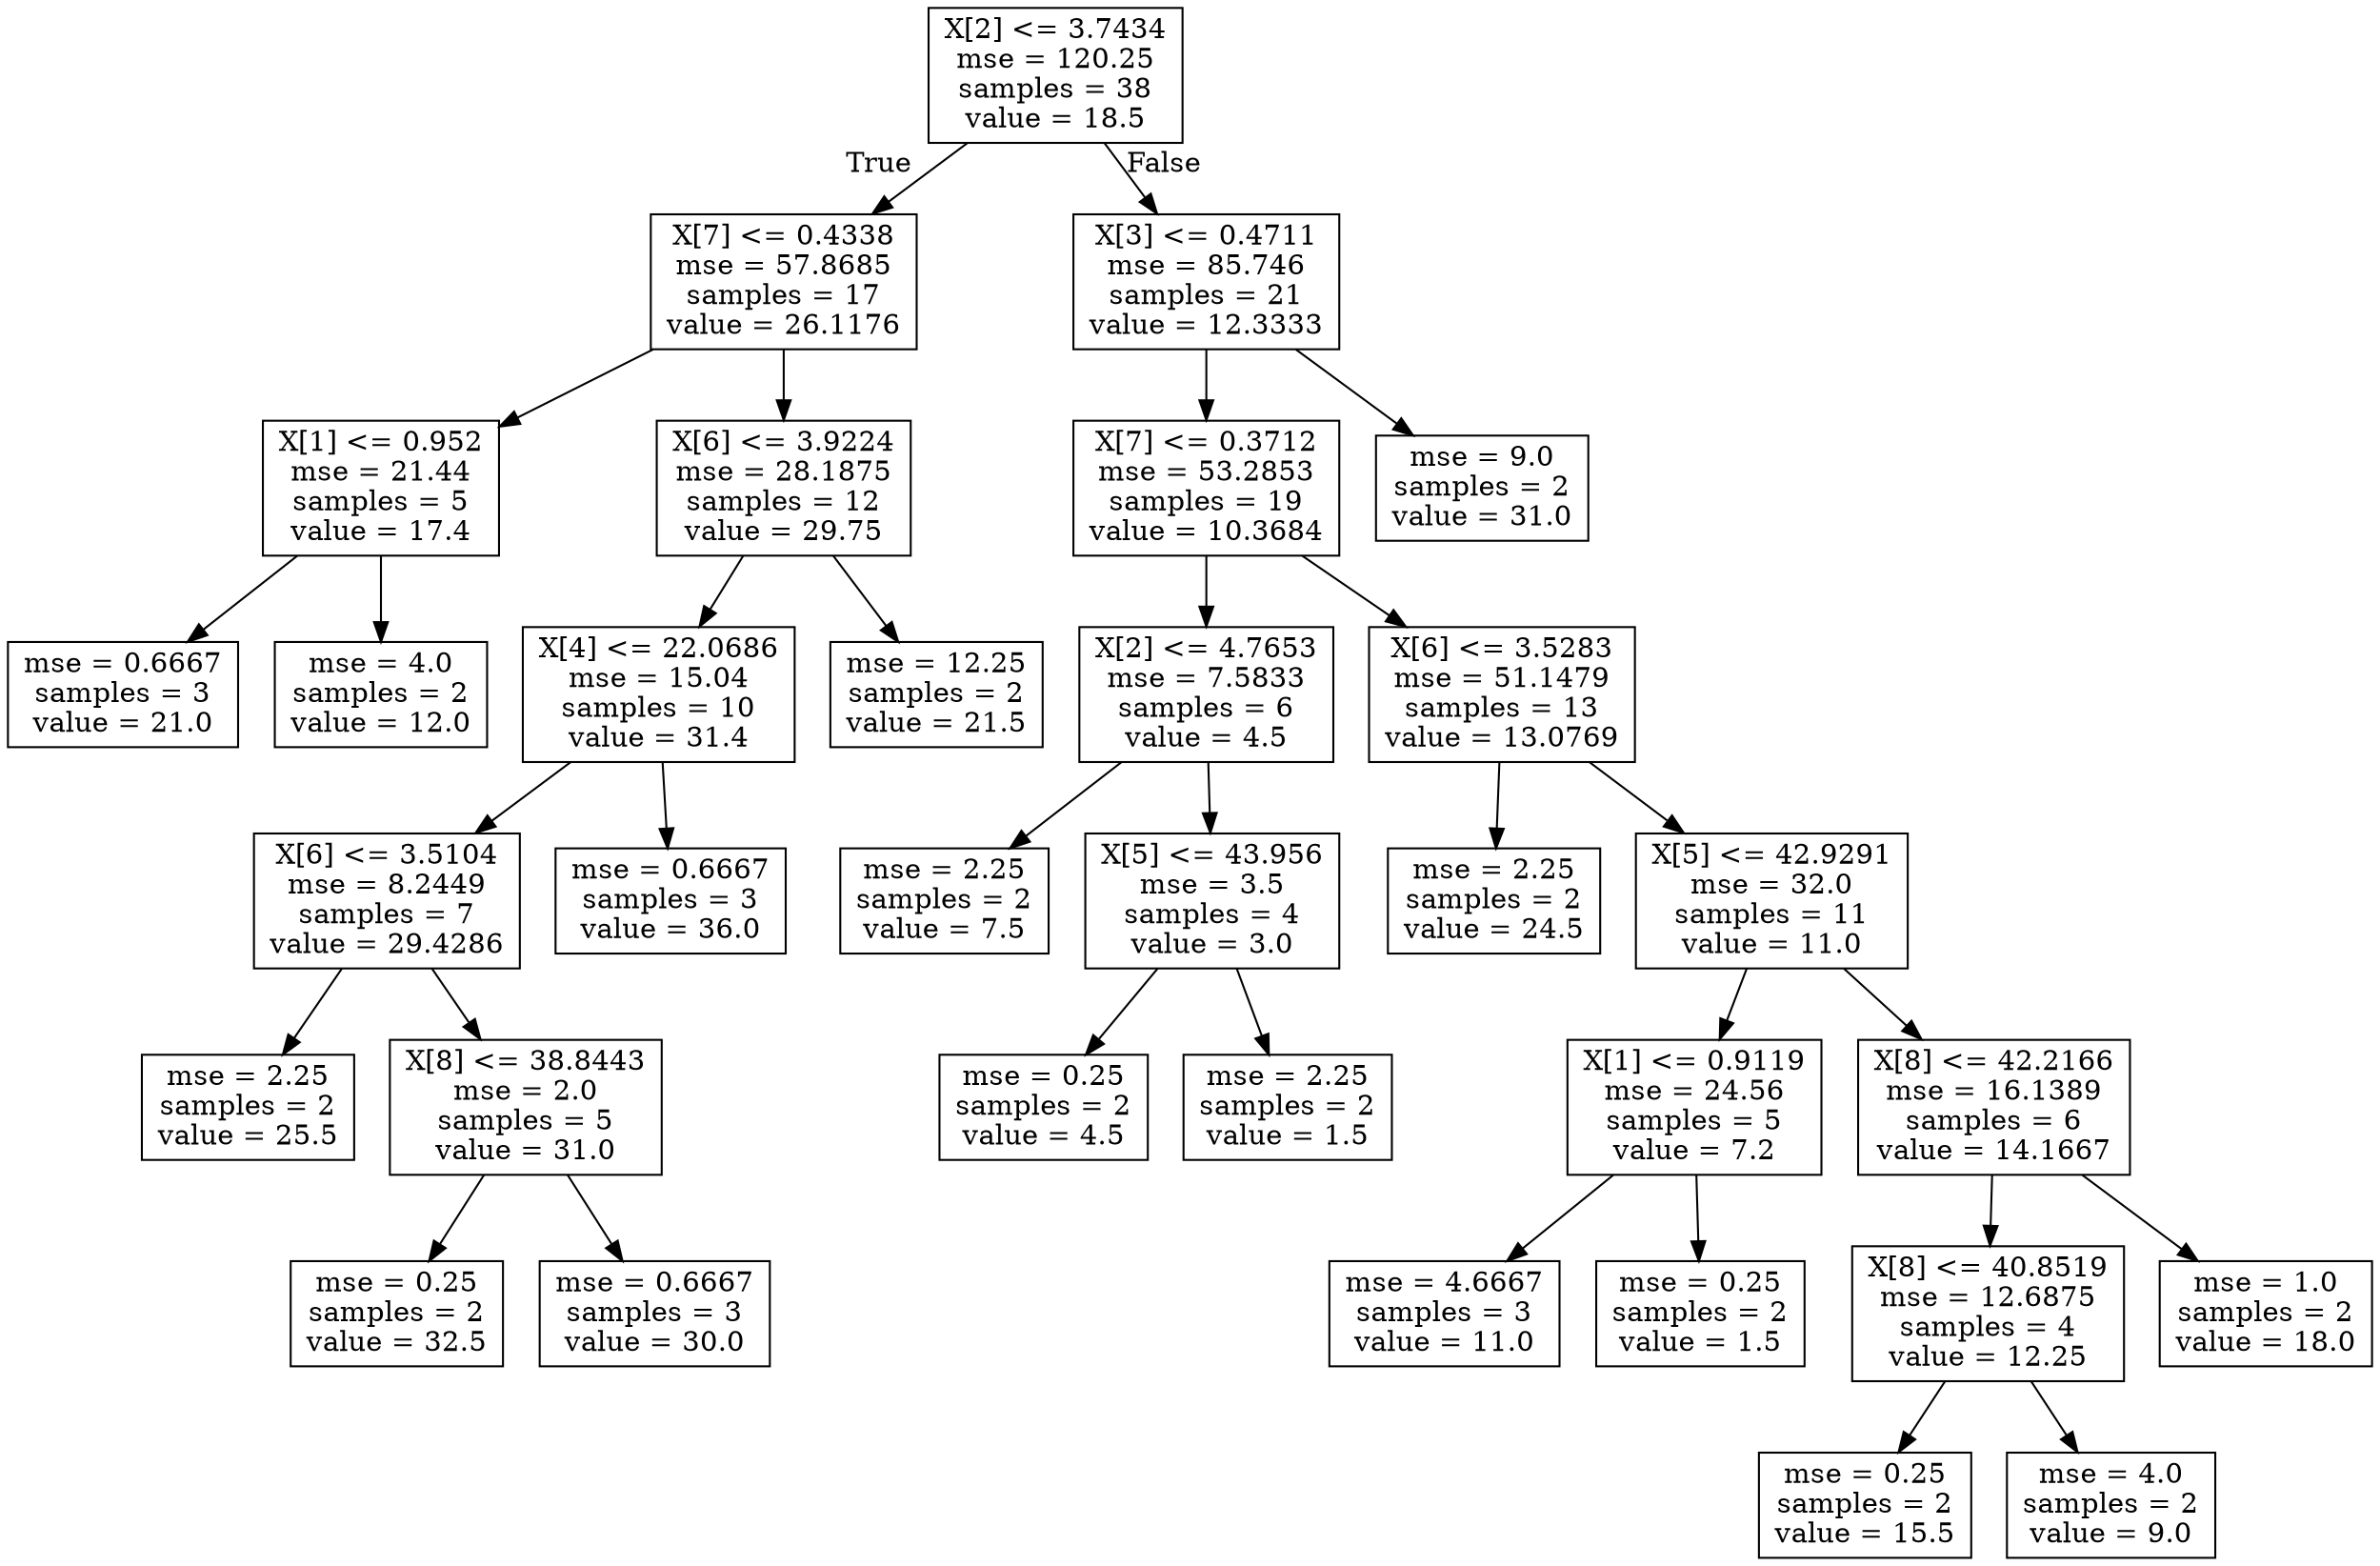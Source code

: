 digraph Tree {
node [shape=box] ;
0 [label="X[2] <= 3.7434\nmse = 120.25\nsamples = 38\nvalue = 18.5"] ;
1 [label="X[7] <= 0.4338\nmse = 57.8685\nsamples = 17\nvalue = 26.1176"] ;
0 -> 1 [labeldistance=2.5, labelangle=45, headlabel="True"] ;
2 [label="X[1] <= 0.952\nmse = 21.44\nsamples = 5\nvalue = 17.4"] ;
1 -> 2 ;
3 [label="mse = 0.6667\nsamples = 3\nvalue = 21.0"] ;
2 -> 3 ;
4 [label="mse = 4.0\nsamples = 2\nvalue = 12.0"] ;
2 -> 4 ;
5 [label="X[6] <= 3.9224\nmse = 28.1875\nsamples = 12\nvalue = 29.75"] ;
1 -> 5 ;
6 [label="X[4] <= 22.0686\nmse = 15.04\nsamples = 10\nvalue = 31.4"] ;
5 -> 6 ;
7 [label="X[6] <= 3.5104\nmse = 8.2449\nsamples = 7\nvalue = 29.4286"] ;
6 -> 7 ;
8 [label="mse = 2.25\nsamples = 2\nvalue = 25.5"] ;
7 -> 8 ;
9 [label="X[8] <= 38.8443\nmse = 2.0\nsamples = 5\nvalue = 31.0"] ;
7 -> 9 ;
10 [label="mse = 0.25\nsamples = 2\nvalue = 32.5"] ;
9 -> 10 ;
11 [label="mse = 0.6667\nsamples = 3\nvalue = 30.0"] ;
9 -> 11 ;
12 [label="mse = 0.6667\nsamples = 3\nvalue = 36.0"] ;
6 -> 12 ;
13 [label="mse = 12.25\nsamples = 2\nvalue = 21.5"] ;
5 -> 13 ;
14 [label="X[3] <= 0.4711\nmse = 85.746\nsamples = 21\nvalue = 12.3333"] ;
0 -> 14 [labeldistance=2.5, labelangle=-45, headlabel="False"] ;
15 [label="X[7] <= 0.3712\nmse = 53.2853\nsamples = 19\nvalue = 10.3684"] ;
14 -> 15 ;
16 [label="X[2] <= 4.7653\nmse = 7.5833\nsamples = 6\nvalue = 4.5"] ;
15 -> 16 ;
17 [label="mse = 2.25\nsamples = 2\nvalue = 7.5"] ;
16 -> 17 ;
18 [label="X[5] <= 43.956\nmse = 3.5\nsamples = 4\nvalue = 3.0"] ;
16 -> 18 ;
19 [label="mse = 0.25\nsamples = 2\nvalue = 4.5"] ;
18 -> 19 ;
20 [label="mse = 2.25\nsamples = 2\nvalue = 1.5"] ;
18 -> 20 ;
21 [label="X[6] <= 3.5283\nmse = 51.1479\nsamples = 13\nvalue = 13.0769"] ;
15 -> 21 ;
22 [label="mse = 2.25\nsamples = 2\nvalue = 24.5"] ;
21 -> 22 ;
23 [label="X[5] <= 42.9291\nmse = 32.0\nsamples = 11\nvalue = 11.0"] ;
21 -> 23 ;
24 [label="X[1] <= 0.9119\nmse = 24.56\nsamples = 5\nvalue = 7.2"] ;
23 -> 24 ;
25 [label="mse = 4.6667\nsamples = 3\nvalue = 11.0"] ;
24 -> 25 ;
26 [label="mse = 0.25\nsamples = 2\nvalue = 1.5"] ;
24 -> 26 ;
27 [label="X[8] <= 42.2166\nmse = 16.1389\nsamples = 6\nvalue = 14.1667"] ;
23 -> 27 ;
28 [label="X[8] <= 40.8519\nmse = 12.6875\nsamples = 4\nvalue = 12.25"] ;
27 -> 28 ;
29 [label="mse = 0.25\nsamples = 2\nvalue = 15.5"] ;
28 -> 29 ;
30 [label="mse = 4.0\nsamples = 2\nvalue = 9.0"] ;
28 -> 30 ;
31 [label="mse = 1.0\nsamples = 2\nvalue = 18.0"] ;
27 -> 31 ;
32 [label="mse = 9.0\nsamples = 2\nvalue = 31.0"] ;
14 -> 32 ;
}